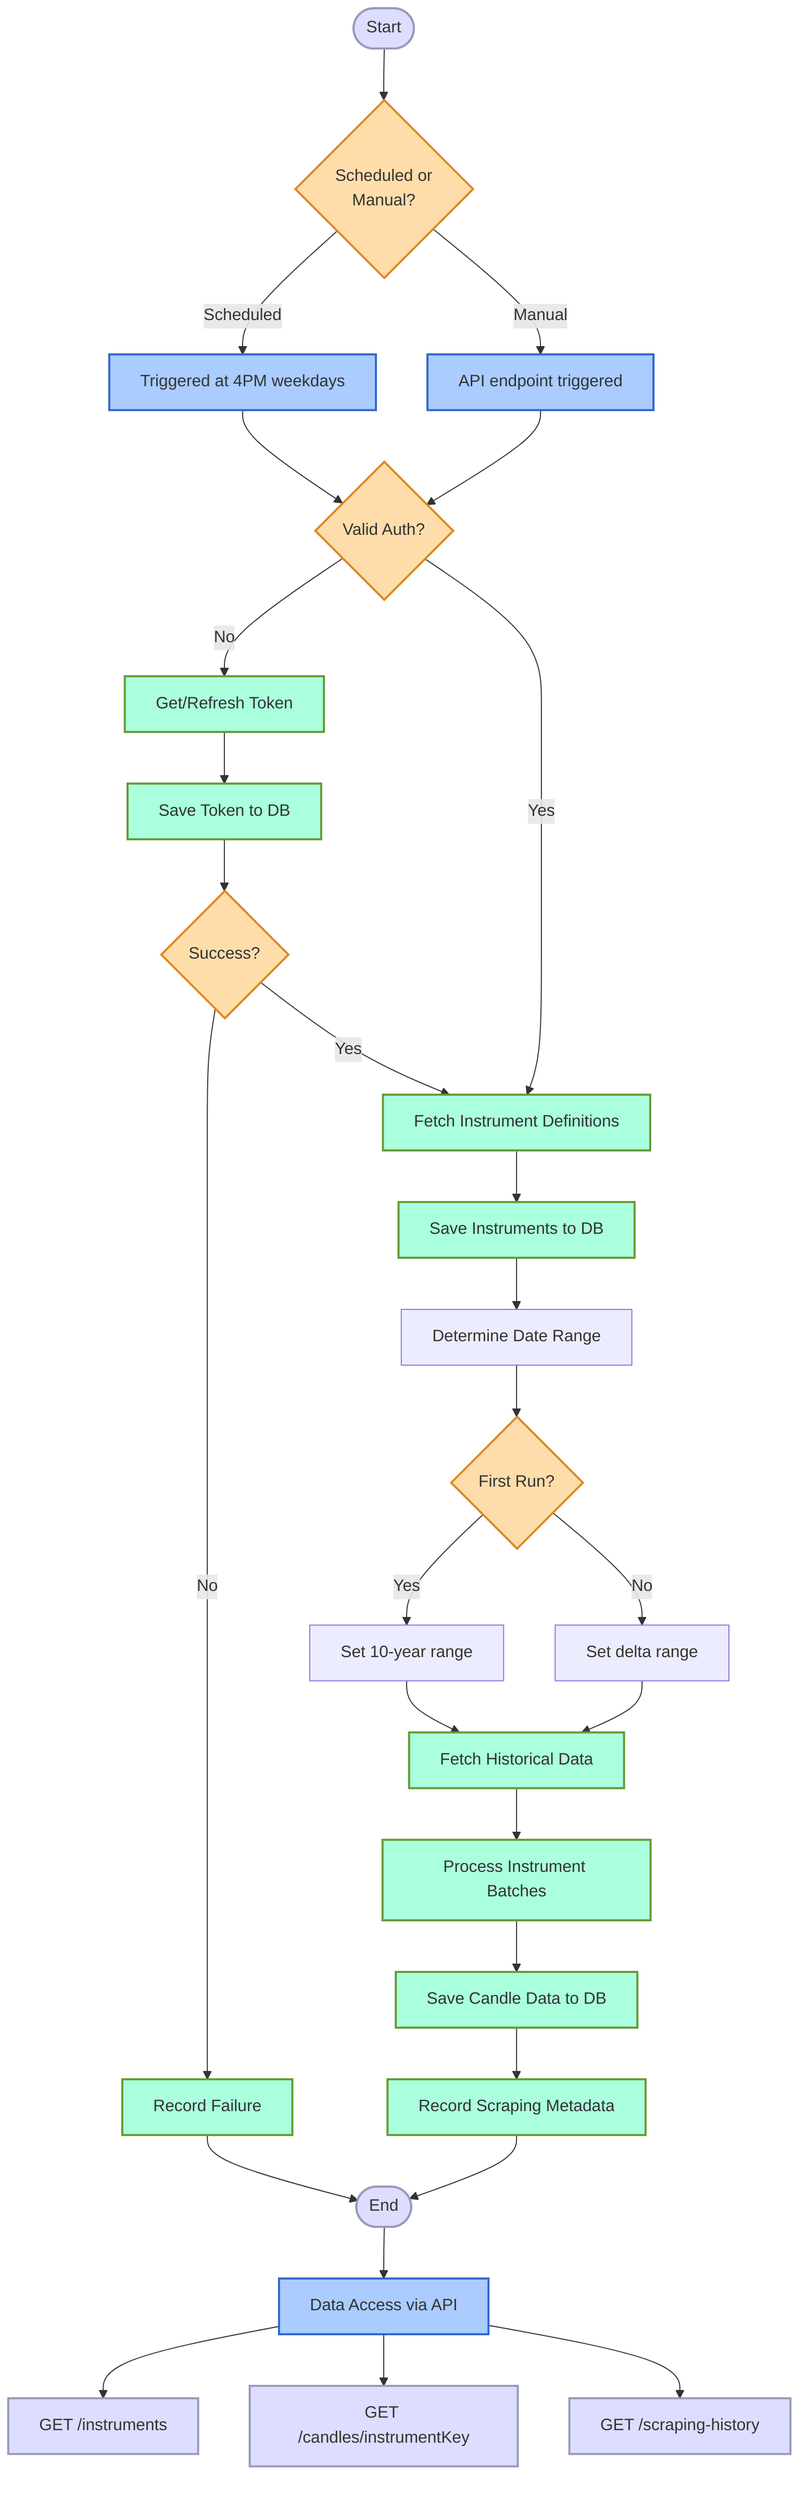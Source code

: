 flowchart TD
%% Main workflow
    Start([Start]) --> ScheduleOrManual{Scheduled or\nManual?}

    ScheduleOrManual -->|Scheduled| ScheduledTrigger[Triggered at 4PM weekdays]
    ScheduleOrManual -->|Manual| ManualTrigger[API endpoint triggered]

    ScheduledTrigger --> AuthCheck
    ManualTrigger --> AuthCheck

%% Authentication check
    AuthCheck{Valid Auth?} -->|No| GetNewToken[Get/Refresh Token]
    GetNewToken --> SaveToken[Save Token to DB]
    SaveToken --> FailCheck

    AuthCheck -->|Yes| FetchInstruments

    FailCheck{Success?} -->|No| RecordFailure[Record Failure]
    FailCheck -->|Yes| FetchInstruments

%% Instrument handling
    FetchInstruments[Fetch Instrument Definitions] --> SaveInstruments[Save Instruments to DB]
    SaveInstruments --> DetermineRange

%% Date range determination
    DetermineRange[Determine Date Range] --> FirstRunCheck{First Run?}
    FirstRunCheck -->|Yes| LongRange[Set 10-year range]
    FirstRunCheck -->|No| ShortRange[Set delta range]

    LongRange --> FetchHistData
    ShortRange --> FetchHistData

%% Historical data
    FetchHistData[Fetch Historical Data] --> ProcessBatches[Process Instrument Batches]
    ProcessBatches --> SaveHistData[Save Candle Data to DB]
    SaveHistData --> RecordSuccess[Record Scraping Metadata]
    RecordFailure --> End([End])
    RecordSuccess --> End

%% Data access
    End --> DataAccess[Data Access via API]
    DataAccess --> InstrumentData[GET /instruments]
    DataAccess --> CandleData[GET /candles/instrumentKey]
DataAccess --> ScrapingHistory[GET /scraping-history]

%% Styles
classDef process fill:#afd,stroke:#693,stroke-width:2px
classDef decision fill:#fda,stroke:#d82,stroke-width:2px
classDef endpoint fill:#ddf,stroke:#99b,stroke-width:2px
classDef trigger fill:#acf,stroke:#36c,stroke-width:2px

class FetchInstruments,SaveInstruments,FetchHistData,ProcessBatches,SaveHistData,GetNewToken,SaveToken,RecordSuccess,RecordFailure process
class AuthCheck,FirstRunCheck,FailCheck,ScheduleOrManual decision
class Start,End,InstrumentData,CandleData,ScrapingHistory endpoint
class ScheduledTrigger,ManualTrigger,DataAccess trigger